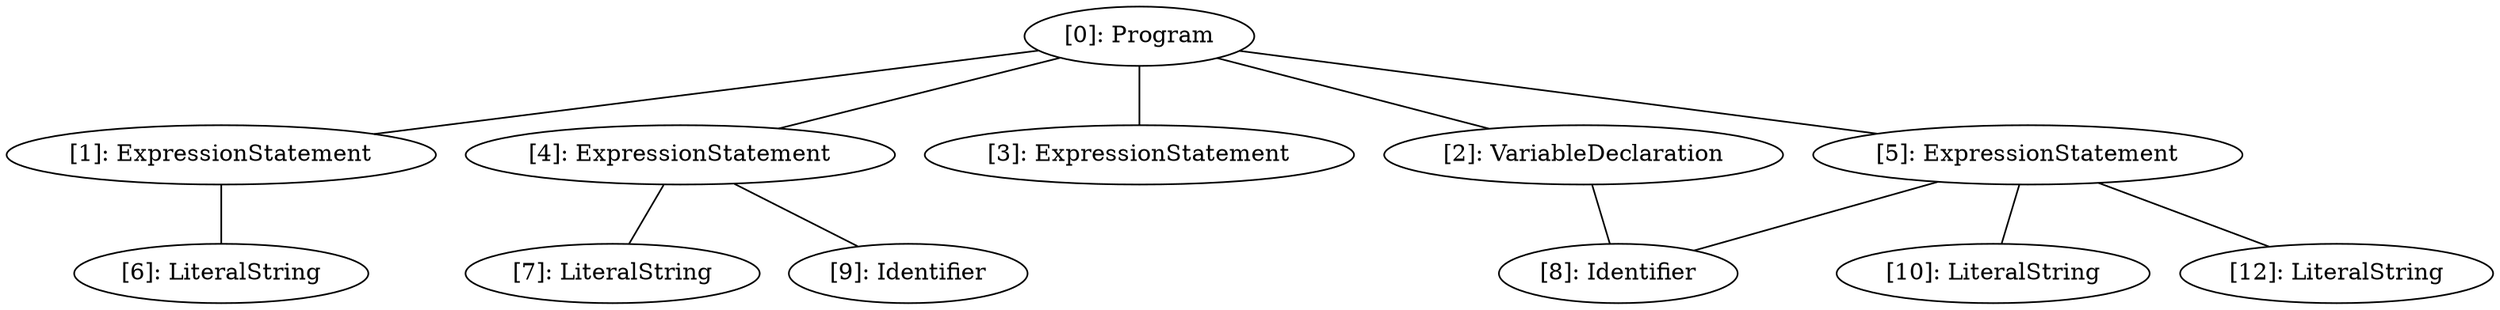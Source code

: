// Result
graph {
	0 [label="[0]: Program"]
	1 [label="[1]: ExpressionStatement"]
	2 [label="[2]: VariableDeclaration"]
	3 [label="[3]: ExpressionStatement"]
	4 [label="[4]: ExpressionStatement"]
	5 [label="[5]: ExpressionStatement"]
	6 [label="[6]: LiteralString"]
	7 [label="[7]: LiteralString"]
	8 [label="[8]: Identifier"]
	9 [label="[9]: Identifier"]
	10 [label="[10]: LiteralString"]
	12 [label="[12]: LiteralString"]
	0 -- 1
	0 -- 2
	0 -- 3
	0 -- 4
	0 -- 5
	1 -- 6
	2 -- 8
	4 -- 7
	4 -- 9
	5 -- 8
	5 -- 10
	5 -- 12
}
